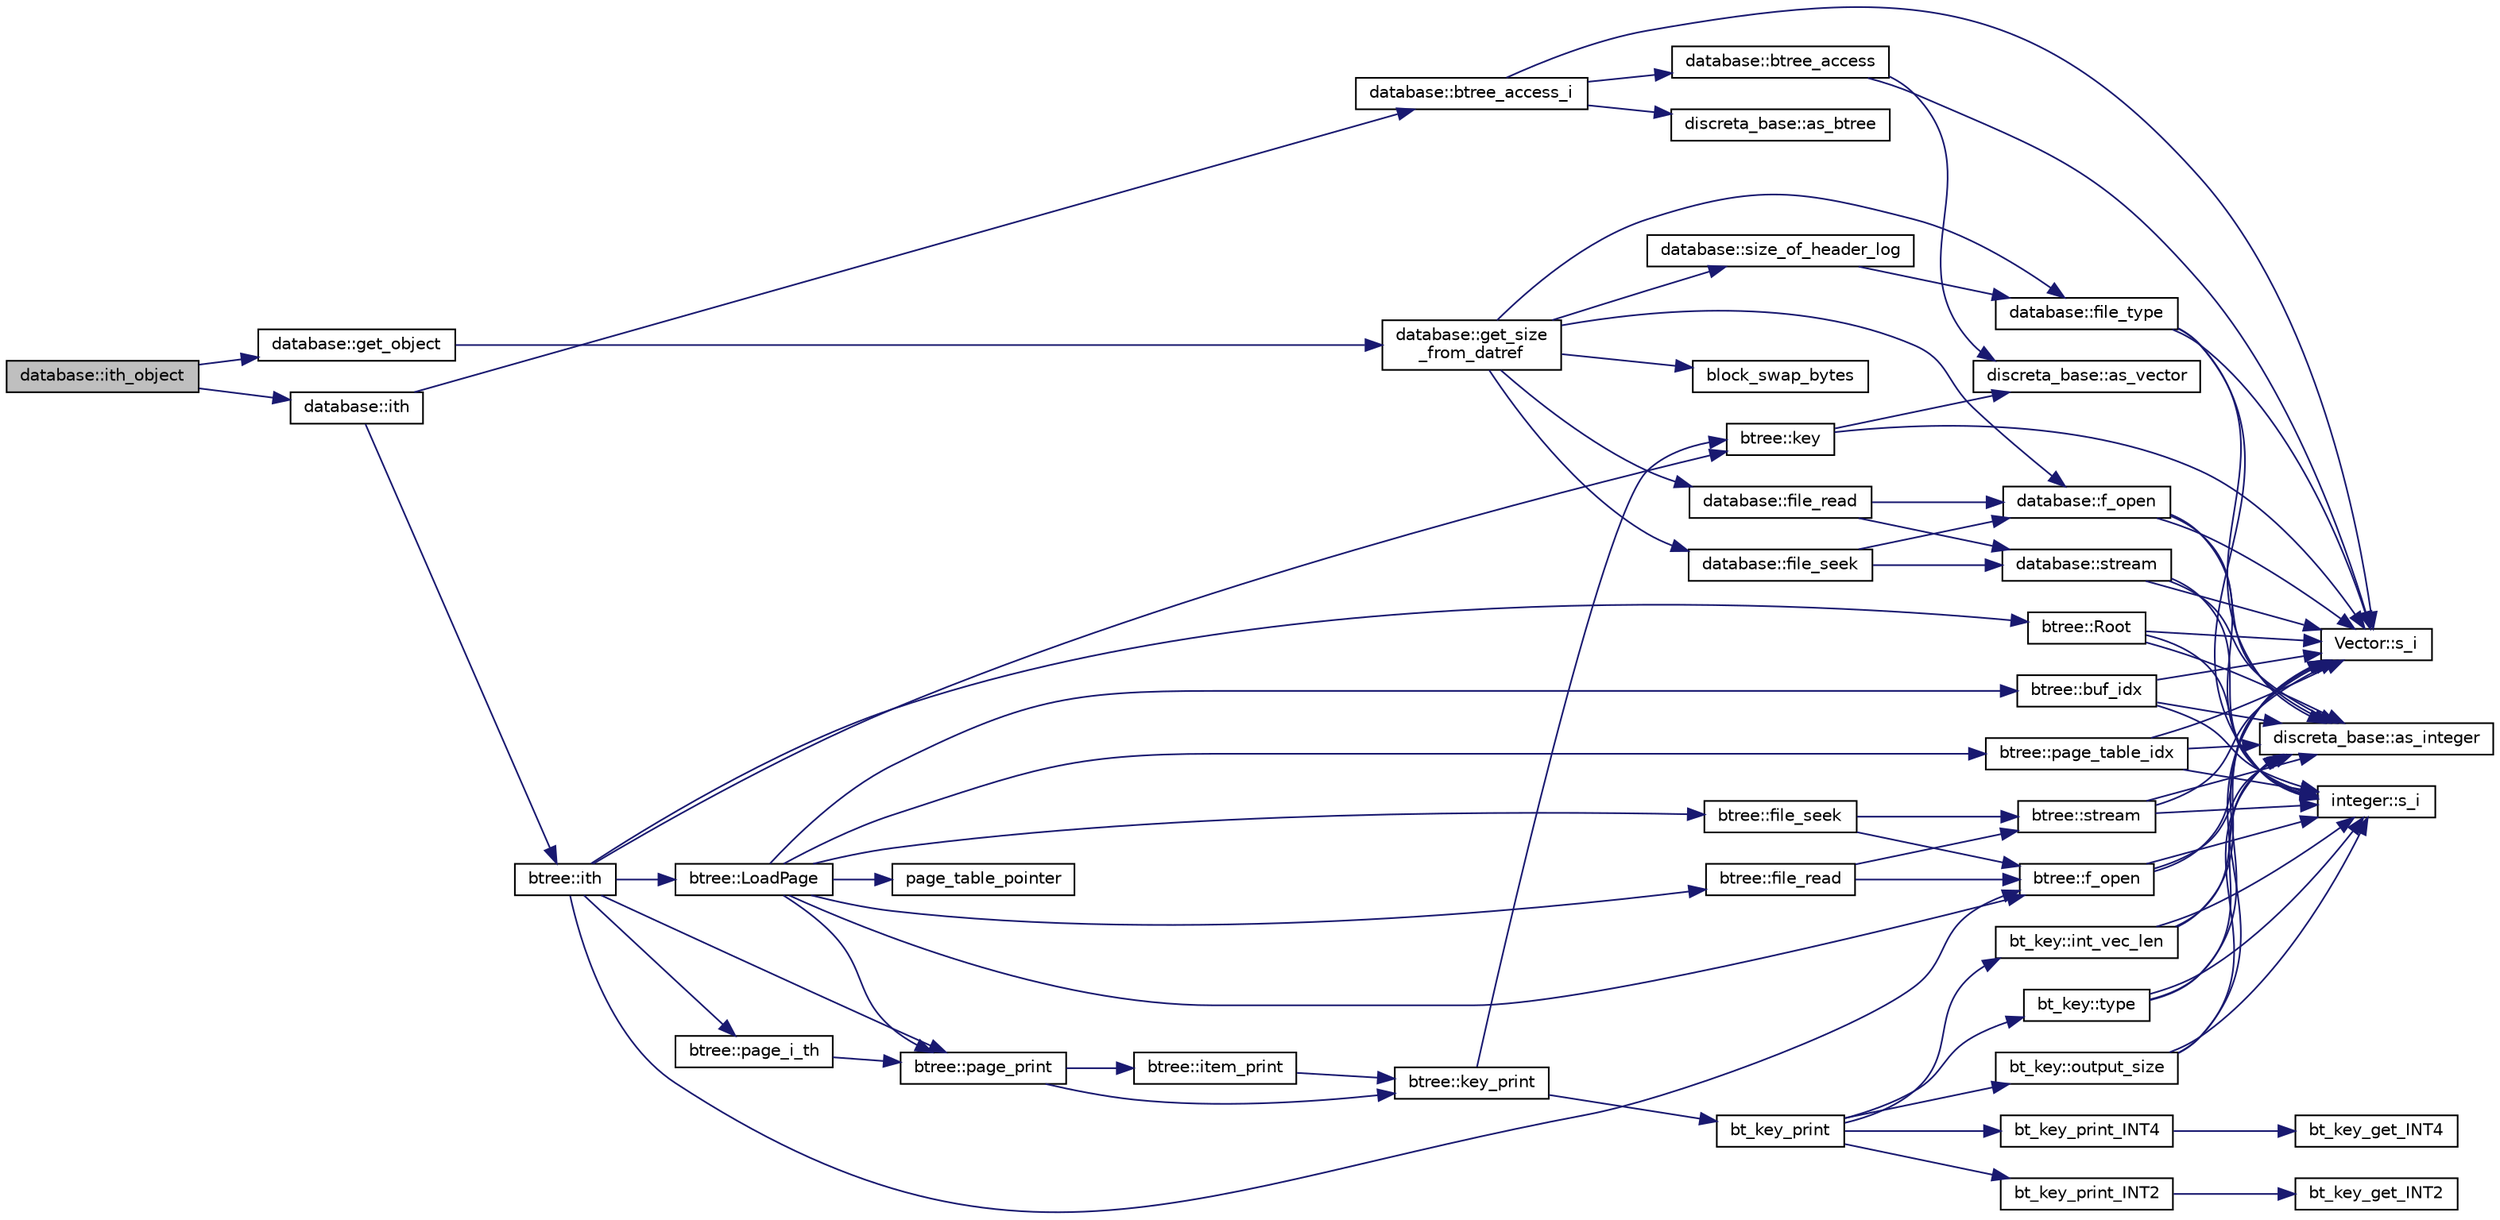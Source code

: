 digraph "database::ith_object"
{
  edge [fontname="Helvetica",fontsize="10",labelfontname="Helvetica",labelfontsize="10"];
  node [fontname="Helvetica",fontsize="10",shape=record];
  rankdir="LR";
  Node2534 [label="database::ith_object",height=0.2,width=0.4,color="black", fillcolor="grey75", style="filled", fontcolor="black"];
  Node2534 -> Node2535 [color="midnightblue",fontsize="10",style="solid",fontname="Helvetica"];
  Node2535 [label="database::ith",height=0.2,width=0.4,color="black", fillcolor="white", style="filled",URL="$db/d72/classdatabase.html#af17af33b686cba55558237b04714108f"];
  Node2535 -> Node2536 [color="midnightblue",fontsize="10",style="solid",fontname="Helvetica"];
  Node2536 [label="database::btree_access_i",height=0.2,width=0.4,color="black", fillcolor="white", style="filled",URL="$db/d72/classdatabase.html#a215047d1b32b8bd54f91a7bdca168eee"];
  Node2536 -> Node2537 [color="midnightblue",fontsize="10",style="solid",fontname="Helvetica"];
  Node2537 [label="database::btree_access",height=0.2,width=0.4,color="black", fillcolor="white", style="filled",URL="$db/d72/classdatabase.html#a30109ba5488b06111439f887fc1ac499"];
  Node2537 -> Node2538 [color="midnightblue",fontsize="10",style="solid",fontname="Helvetica"];
  Node2538 [label="Vector::s_i",height=0.2,width=0.4,color="black", fillcolor="white", style="filled",URL="$d5/db2/class_vector.html#a1c4fe1752523df8119f70dd550244871"];
  Node2537 -> Node2539 [color="midnightblue",fontsize="10",style="solid",fontname="Helvetica"];
  Node2539 [label="discreta_base::as_vector",height=0.2,width=0.4,color="black", fillcolor="white", style="filled",URL="$d7/d71/classdiscreta__base.html#a7bdd6cae39c380b128ee9e17e42cf020"];
  Node2536 -> Node2538 [color="midnightblue",fontsize="10",style="solid",fontname="Helvetica"];
  Node2536 -> Node2540 [color="midnightblue",fontsize="10",style="solid",fontname="Helvetica"];
  Node2540 [label="discreta_base::as_btree",height=0.2,width=0.4,color="black", fillcolor="white", style="filled",URL="$d7/d71/classdiscreta__base.html#a78e76674cef2ec113c17989c11288778"];
  Node2535 -> Node2541 [color="midnightblue",fontsize="10",style="solid",fontname="Helvetica"];
  Node2541 [label="btree::ith",height=0.2,width=0.4,color="black", fillcolor="white", style="filled",URL="$dd/db0/classbtree.html#aba50733eb0d292c2fd103cd6721cc1d6"];
  Node2541 -> Node2542 [color="midnightblue",fontsize="10",style="solid",fontname="Helvetica"];
  Node2542 [label="btree::f_open",height=0.2,width=0.4,color="black", fillcolor="white", style="filled",URL="$dd/db0/classbtree.html#a192d74607f02ea8e0ad631d6e6fd6704"];
  Node2542 -> Node2538 [color="midnightblue",fontsize="10",style="solid",fontname="Helvetica"];
  Node2542 -> Node2543 [color="midnightblue",fontsize="10",style="solid",fontname="Helvetica"];
  Node2543 [label="discreta_base::as_integer",height=0.2,width=0.4,color="black", fillcolor="white", style="filled",URL="$d7/d71/classdiscreta__base.html#a00d7691eaf874fd283d942692fe8dd26"];
  Node2542 -> Node2544 [color="midnightblue",fontsize="10",style="solid",fontname="Helvetica"];
  Node2544 [label="integer::s_i",height=0.2,width=0.4,color="black", fillcolor="white", style="filled",URL="$d0/de5/classinteger.html#adf28e9f94d4c844adaa950deeb80b904"];
  Node2541 -> Node2545 [color="midnightblue",fontsize="10",style="solid",fontname="Helvetica"];
  Node2545 [label="btree::Root",height=0.2,width=0.4,color="black", fillcolor="white", style="filled",URL="$dd/db0/classbtree.html#a2fd65be715ab94bf4a764c4f582a642b"];
  Node2545 -> Node2538 [color="midnightblue",fontsize="10",style="solid",fontname="Helvetica"];
  Node2545 -> Node2543 [color="midnightblue",fontsize="10",style="solid",fontname="Helvetica"];
  Node2545 -> Node2544 [color="midnightblue",fontsize="10",style="solid",fontname="Helvetica"];
  Node2541 -> Node2546 [color="midnightblue",fontsize="10",style="solid",fontname="Helvetica"];
  Node2546 [label="btree::LoadPage",height=0.2,width=0.4,color="black", fillcolor="white", style="filled",URL="$dd/db0/classbtree.html#a29d23b8b151b6b793aa1184ca6ccc947"];
  Node2546 -> Node2542 [color="midnightblue",fontsize="10",style="solid",fontname="Helvetica"];
  Node2546 -> Node2547 [color="midnightblue",fontsize="10",style="solid",fontname="Helvetica"];
  Node2547 [label="btree::buf_idx",height=0.2,width=0.4,color="black", fillcolor="white", style="filled",URL="$dd/db0/classbtree.html#a6a928fc93c93d8b5a83ad1ba699b453e"];
  Node2547 -> Node2538 [color="midnightblue",fontsize="10",style="solid",fontname="Helvetica"];
  Node2547 -> Node2543 [color="midnightblue",fontsize="10",style="solid",fontname="Helvetica"];
  Node2547 -> Node2544 [color="midnightblue",fontsize="10",style="solid",fontname="Helvetica"];
  Node2546 -> Node2548 [color="midnightblue",fontsize="10",style="solid",fontname="Helvetica"];
  Node2548 [label="page_table_pointer",height=0.2,width=0.4,color="black", fillcolor="white", style="filled",URL="$d9/d60/discreta_8h.html#a53208086adbea2817fe45f917410d9d0"];
  Node2546 -> Node2549 [color="midnightblue",fontsize="10",style="solid",fontname="Helvetica"];
  Node2549 [label="btree::page_table_idx",height=0.2,width=0.4,color="black", fillcolor="white", style="filled",URL="$dd/db0/classbtree.html#abc6a6f309e4c61cb5a7f4c4a248d384d"];
  Node2549 -> Node2538 [color="midnightblue",fontsize="10",style="solid",fontname="Helvetica"];
  Node2549 -> Node2543 [color="midnightblue",fontsize="10",style="solid",fontname="Helvetica"];
  Node2549 -> Node2544 [color="midnightblue",fontsize="10",style="solid",fontname="Helvetica"];
  Node2546 -> Node2550 [color="midnightblue",fontsize="10",style="solid",fontname="Helvetica"];
  Node2550 [label="btree::file_seek",height=0.2,width=0.4,color="black", fillcolor="white", style="filled",URL="$dd/db0/classbtree.html#a829c985973c7c164fda2d81398e13504"];
  Node2550 -> Node2542 [color="midnightblue",fontsize="10",style="solid",fontname="Helvetica"];
  Node2550 -> Node2551 [color="midnightblue",fontsize="10",style="solid",fontname="Helvetica"];
  Node2551 [label="btree::stream",height=0.2,width=0.4,color="black", fillcolor="white", style="filled",URL="$dd/db0/classbtree.html#af99e68df8c3674b7d77ed80a8bbcffac"];
  Node2551 -> Node2538 [color="midnightblue",fontsize="10",style="solid",fontname="Helvetica"];
  Node2551 -> Node2543 [color="midnightblue",fontsize="10",style="solid",fontname="Helvetica"];
  Node2551 -> Node2544 [color="midnightblue",fontsize="10",style="solid",fontname="Helvetica"];
  Node2546 -> Node2552 [color="midnightblue",fontsize="10",style="solid",fontname="Helvetica"];
  Node2552 [label="btree::file_read",height=0.2,width=0.4,color="black", fillcolor="white", style="filled",URL="$dd/db0/classbtree.html#ab0b9bbc01c3d3836048934e90aec5f6c"];
  Node2552 -> Node2542 [color="midnightblue",fontsize="10",style="solid",fontname="Helvetica"];
  Node2552 -> Node2551 [color="midnightblue",fontsize="10",style="solid",fontname="Helvetica"];
  Node2546 -> Node2553 [color="midnightblue",fontsize="10",style="solid",fontname="Helvetica"];
  Node2553 [label="btree::page_print",height=0.2,width=0.4,color="black", fillcolor="white", style="filled",URL="$dd/db0/classbtree.html#ae6ffbcdff58a0c738d1a0e27a963da5d"];
  Node2553 -> Node2554 [color="midnightblue",fontsize="10",style="solid",fontname="Helvetica"];
  Node2554 [label="btree::item_print",height=0.2,width=0.4,color="black", fillcolor="white", style="filled",URL="$dd/db0/classbtree.html#aca05a17e852f911cf7b1a971e7e7ad08"];
  Node2554 -> Node2555 [color="midnightblue",fontsize="10",style="solid",fontname="Helvetica"];
  Node2555 [label="btree::key_print",height=0.2,width=0.4,color="black", fillcolor="white", style="filled",URL="$dd/db0/classbtree.html#a4d527d5afa4891a2fa69fc1a07c48627"];
  Node2555 -> Node2556 [color="midnightblue",fontsize="10",style="solid",fontname="Helvetica"];
  Node2556 [label="bt_key_print",height=0.2,width=0.4,color="black", fillcolor="white", style="filled",URL="$d0/db3/bt__key_8_c.html#a14b2a3662044cca4e54d45f271c947aa"];
  Node2556 -> Node2557 [color="midnightblue",fontsize="10",style="solid",fontname="Helvetica"];
  Node2557 [label="bt_key::type",height=0.2,width=0.4,color="black", fillcolor="white", style="filled",URL="$d1/de5/classbt__key.html#ae788a415a20f75fe7160408a055bb33f"];
  Node2557 -> Node2538 [color="midnightblue",fontsize="10",style="solid",fontname="Helvetica"];
  Node2557 -> Node2543 [color="midnightblue",fontsize="10",style="solid",fontname="Helvetica"];
  Node2557 -> Node2544 [color="midnightblue",fontsize="10",style="solid",fontname="Helvetica"];
  Node2556 -> Node2558 [color="midnightblue",fontsize="10",style="solid",fontname="Helvetica"];
  Node2558 [label="bt_key::output_size",height=0.2,width=0.4,color="black", fillcolor="white", style="filled",URL="$d1/de5/classbt__key.html#acb48f95d030f62c56051d0cd6e013394"];
  Node2558 -> Node2538 [color="midnightblue",fontsize="10",style="solid",fontname="Helvetica"];
  Node2558 -> Node2543 [color="midnightblue",fontsize="10",style="solid",fontname="Helvetica"];
  Node2558 -> Node2544 [color="midnightblue",fontsize="10",style="solid",fontname="Helvetica"];
  Node2556 -> Node2559 [color="midnightblue",fontsize="10",style="solid",fontname="Helvetica"];
  Node2559 [label="bt_key_print_INT4",height=0.2,width=0.4,color="black", fillcolor="white", style="filled",URL="$d0/db3/bt__key_8_c.html#ad752d162f10144228c321f41fb5b8bdd"];
  Node2559 -> Node2560 [color="midnightblue",fontsize="10",style="solid",fontname="Helvetica"];
  Node2560 [label="bt_key_get_INT4",height=0.2,width=0.4,color="black", fillcolor="white", style="filled",URL="$d0/db3/bt__key_8_c.html#ae2728a8a265629876b486504625977fa"];
  Node2556 -> Node2561 [color="midnightblue",fontsize="10",style="solid",fontname="Helvetica"];
  Node2561 [label="bt_key_print_INT2",height=0.2,width=0.4,color="black", fillcolor="white", style="filled",URL="$d0/db3/bt__key_8_c.html#a557e01620ef554044797f4e097ba0924"];
  Node2561 -> Node2562 [color="midnightblue",fontsize="10",style="solid",fontname="Helvetica"];
  Node2562 [label="bt_key_get_INT2",height=0.2,width=0.4,color="black", fillcolor="white", style="filled",URL="$d0/db3/bt__key_8_c.html#a6a73c042fa4b7f530a244c4fc6c9e8f2"];
  Node2556 -> Node2563 [color="midnightblue",fontsize="10",style="solid",fontname="Helvetica"];
  Node2563 [label="bt_key::int_vec_len",height=0.2,width=0.4,color="black", fillcolor="white", style="filled",URL="$d1/de5/classbt__key.html#ac8e43906f79bacf330fa1726925b7e37"];
  Node2563 -> Node2538 [color="midnightblue",fontsize="10",style="solid",fontname="Helvetica"];
  Node2563 -> Node2543 [color="midnightblue",fontsize="10",style="solid",fontname="Helvetica"];
  Node2563 -> Node2544 [color="midnightblue",fontsize="10",style="solid",fontname="Helvetica"];
  Node2555 -> Node2564 [color="midnightblue",fontsize="10",style="solid",fontname="Helvetica"];
  Node2564 [label="btree::key",height=0.2,width=0.4,color="black", fillcolor="white", style="filled",URL="$dd/db0/classbtree.html#abc561b2c60acc5a699637b7eb2549503"];
  Node2564 -> Node2538 [color="midnightblue",fontsize="10",style="solid",fontname="Helvetica"];
  Node2564 -> Node2539 [color="midnightblue",fontsize="10",style="solid",fontname="Helvetica"];
  Node2553 -> Node2555 [color="midnightblue",fontsize="10",style="solid",fontname="Helvetica"];
  Node2541 -> Node2553 [color="midnightblue",fontsize="10",style="solid",fontname="Helvetica"];
  Node2541 -> Node2565 [color="midnightblue",fontsize="10",style="solid",fontname="Helvetica"];
  Node2565 [label="btree::page_i_th",height=0.2,width=0.4,color="black", fillcolor="white", style="filled",URL="$dd/db0/classbtree.html#a46150b5fbb59f760f6269ce559b38525"];
  Node2565 -> Node2553 [color="midnightblue",fontsize="10",style="solid",fontname="Helvetica"];
  Node2541 -> Node2564 [color="midnightblue",fontsize="10",style="solid",fontname="Helvetica"];
  Node2534 -> Node2566 [color="midnightblue",fontsize="10",style="solid",fontname="Helvetica"];
  Node2566 [label="database::get_object",height=0.2,width=0.4,color="black", fillcolor="white", style="filled",URL="$db/d72/classdatabase.html#a2f58ec1301addabc2fb6544038e108c6"];
  Node2566 -> Node2567 [color="midnightblue",fontsize="10",style="solid",fontname="Helvetica"];
  Node2567 [label="database::get_size\l_from_datref",height=0.2,width=0.4,color="black", fillcolor="white", style="filled",URL="$db/d72/classdatabase.html#ae71e4c19b07a2d67682fbd4b069e9a7e"];
  Node2567 -> Node2568 [color="midnightblue",fontsize="10",style="solid",fontname="Helvetica"];
  Node2568 [label="database::f_open",height=0.2,width=0.4,color="black", fillcolor="white", style="filled",URL="$db/d72/classdatabase.html#a2cac52c70b09d1a6771bddab2220b3e7"];
  Node2568 -> Node2538 [color="midnightblue",fontsize="10",style="solid",fontname="Helvetica"];
  Node2568 -> Node2543 [color="midnightblue",fontsize="10",style="solid",fontname="Helvetica"];
  Node2568 -> Node2544 [color="midnightblue",fontsize="10",style="solid",fontname="Helvetica"];
  Node2567 -> Node2569 [color="midnightblue",fontsize="10",style="solid",fontname="Helvetica"];
  Node2569 [label="database::file_type",height=0.2,width=0.4,color="black", fillcolor="white", style="filled",URL="$db/d72/classdatabase.html#a9dce80d625548b03b8317641b674cd9b"];
  Node2569 -> Node2538 [color="midnightblue",fontsize="10",style="solid",fontname="Helvetica"];
  Node2569 -> Node2543 [color="midnightblue",fontsize="10",style="solid",fontname="Helvetica"];
  Node2569 -> Node2544 [color="midnightblue",fontsize="10",style="solid",fontname="Helvetica"];
  Node2567 -> Node2570 [color="midnightblue",fontsize="10",style="solid",fontname="Helvetica"];
  Node2570 [label="database::file_seek",height=0.2,width=0.4,color="black", fillcolor="white", style="filled",URL="$db/d72/classdatabase.html#a67ff377651f4ac089241ebff60e17ed6"];
  Node2570 -> Node2568 [color="midnightblue",fontsize="10",style="solid",fontname="Helvetica"];
  Node2570 -> Node2571 [color="midnightblue",fontsize="10",style="solid",fontname="Helvetica"];
  Node2571 [label="database::stream",height=0.2,width=0.4,color="black", fillcolor="white", style="filled",URL="$db/d72/classdatabase.html#a8b91f87e7cd92b8207cbc48edde9d69e"];
  Node2571 -> Node2538 [color="midnightblue",fontsize="10",style="solid",fontname="Helvetica"];
  Node2571 -> Node2543 [color="midnightblue",fontsize="10",style="solid",fontname="Helvetica"];
  Node2571 -> Node2544 [color="midnightblue",fontsize="10",style="solid",fontname="Helvetica"];
  Node2567 -> Node2572 [color="midnightblue",fontsize="10",style="solid",fontname="Helvetica"];
  Node2572 [label="database::size_of_header_log",height=0.2,width=0.4,color="black", fillcolor="white", style="filled",URL="$db/d72/classdatabase.html#a2ed2d1231bc36e5267f6a8bac422738d"];
  Node2572 -> Node2569 [color="midnightblue",fontsize="10",style="solid",fontname="Helvetica"];
  Node2567 -> Node2573 [color="midnightblue",fontsize="10",style="solid",fontname="Helvetica"];
  Node2573 [label="database::file_read",height=0.2,width=0.4,color="black", fillcolor="white", style="filled",URL="$db/d72/classdatabase.html#ac743549af82d694be57c5a120987ed37"];
  Node2573 -> Node2568 [color="midnightblue",fontsize="10",style="solid",fontname="Helvetica"];
  Node2573 -> Node2571 [color="midnightblue",fontsize="10",style="solid",fontname="Helvetica"];
  Node2567 -> Node2574 [color="midnightblue",fontsize="10",style="solid",fontname="Helvetica"];
  Node2574 [label="block_swap_bytes",height=0.2,width=0.4,color="black", fillcolor="white", style="filled",URL="$d5/db4/io__and__os_8h.html#a55c0738dadea7a508621f4af1e9ff8f3"];
}

